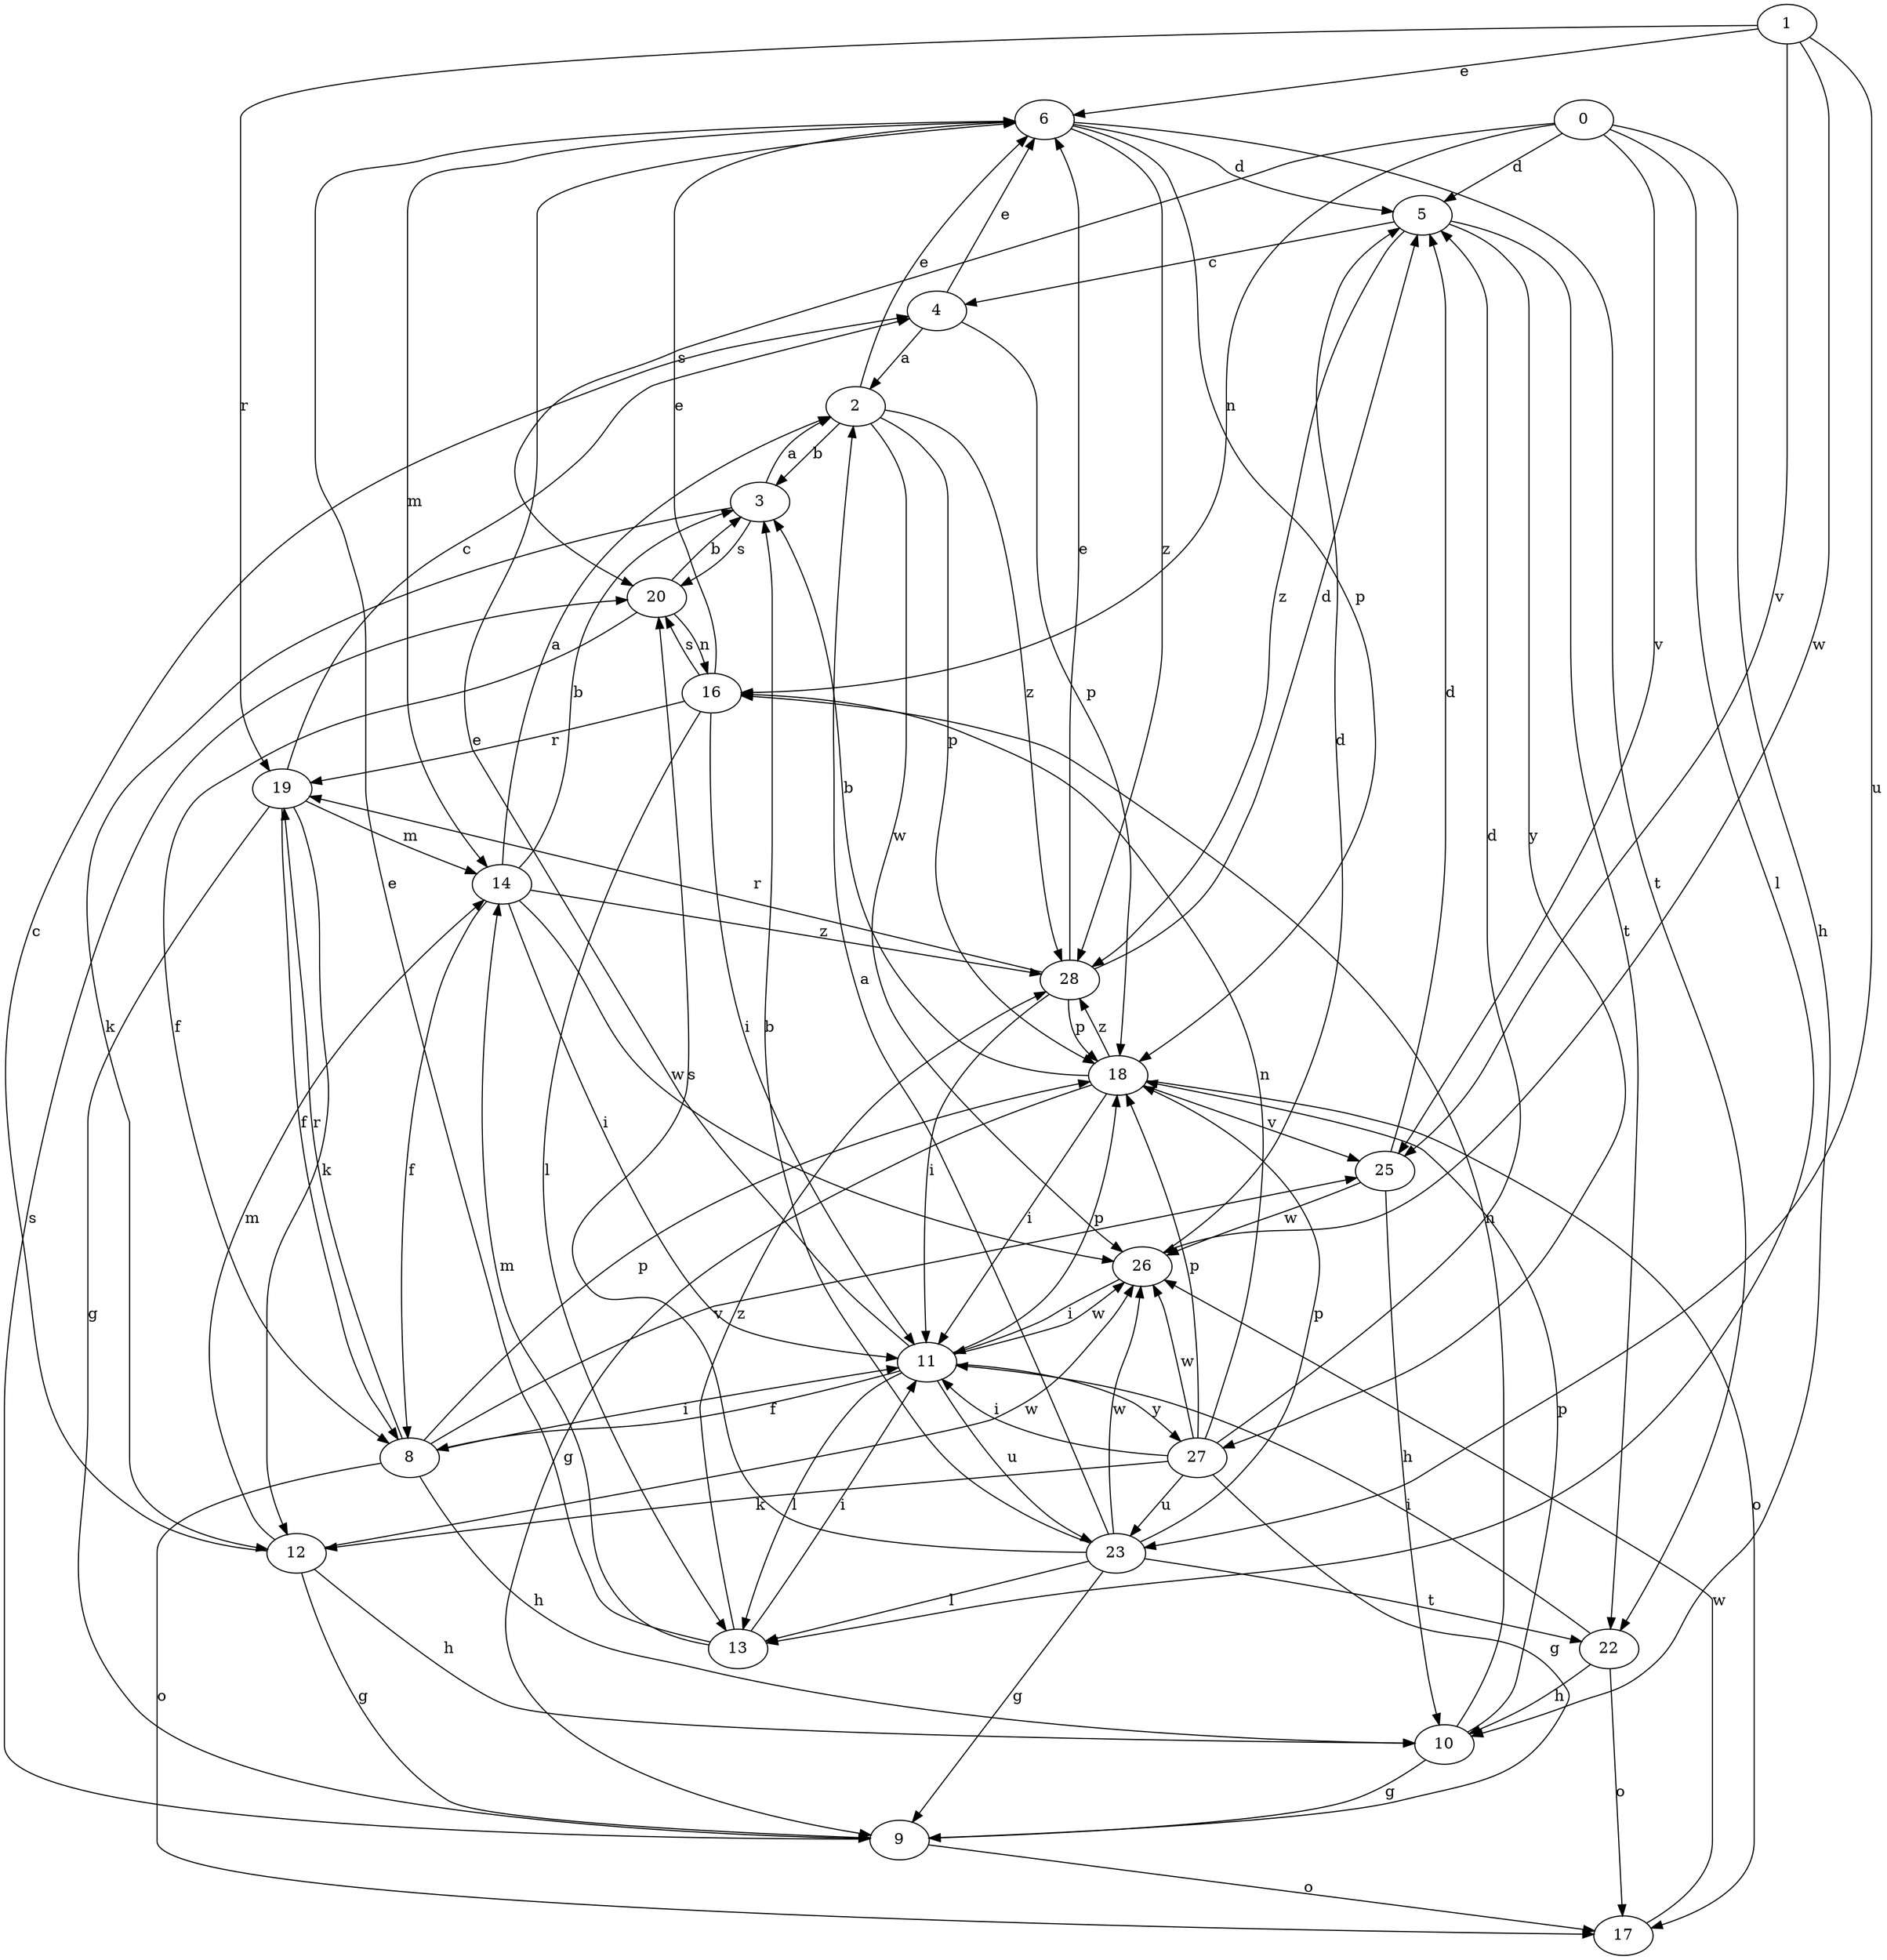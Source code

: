 strict digraph  {
1;
2;
3;
4;
5;
6;
8;
9;
0;
10;
11;
12;
13;
14;
16;
17;
18;
19;
20;
22;
23;
25;
26;
27;
28;
1 -> 6  [label=e];
1 -> 19  [label=r];
1 -> 23  [label=u];
1 -> 25  [label=v];
1 -> 26  [label=w];
2 -> 3  [label=b];
2 -> 6  [label=e];
2 -> 18  [label=p];
2 -> 26  [label=w];
2 -> 28  [label=z];
3 -> 2  [label=a];
3 -> 12  [label=k];
3 -> 20  [label=s];
4 -> 2  [label=a];
4 -> 6  [label=e];
4 -> 18  [label=p];
5 -> 4  [label=c];
5 -> 22  [label=t];
5 -> 27  [label=y];
5 -> 28  [label=z];
6 -> 5  [label=d];
6 -> 14  [label=m];
6 -> 18  [label=p];
6 -> 22  [label=t];
6 -> 28  [label=z];
8 -> 10  [label=h];
8 -> 11  [label=i];
8 -> 17  [label=o];
8 -> 18  [label=p];
8 -> 19  [label=r];
8 -> 25  [label=v];
9 -> 17  [label=o];
9 -> 20  [label=s];
0 -> 5  [label=d];
0 -> 10  [label=h];
0 -> 13  [label=l];
0 -> 16  [label=n];
0 -> 20  [label=s];
0 -> 25  [label=v];
10 -> 9  [label=g];
10 -> 16  [label=n];
10 -> 18  [label=p];
11 -> 6  [label=e];
11 -> 8  [label=f];
11 -> 13  [label=l];
11 -> 18  [label=p];
11 -> 23  [label=u];
11 -> 26  [label=w];
11 -> 27  [label=y];
12 -> 4  [label=c];
12 -> 9  [label=g];
12 -> 10  [label=h];
12 -> 14  [label=m];
12 -> 26  [label=w];
13 -> 6  [label=e];
13 -> 11  [label=i];
13 -> 14  [label=m];
13 -> 28  [label=z];
14 -> 2  [label=a];
14 -> 3  [label=b];
14 -> 8  [label=f];
14 -> 11  [label=i];
14 -> 26  [label=w];
14 -> 28  [label=z];
16 -> 6  [label=e];
16 -> 11  [label=i];
16 -> 13  [label=l];
16 -> 19  [label=r];
16 -> 20  [label=s];
17 -> 26  [label=w];
18 -> 3  [label=b];
18 -> 9  [label=g];
18 -> 11  [label=i];
18 -> 17  [label=o];
18 -> 25  [label=v];
18 -> 28  [label=z];
19 -> 4  [label=c];
19 -> 8  [label=f];
19 -> 9  [label=g];
19 -> 12  [label=k];
19 -> 14  [label=m];
20 -> 3  [label=b];
20 -> 8  [label=f];
20 -> 16  [label=n];
22 -> 10  [label=h];
22 -> 11  [label=i];
22 -> 17  [label=o];
23 -> 2  [label=a];
23 -> 3  [label=b];
23 -> 9  [label=g];
23 -> 13  [label=l];
23 -> 18  [label=p];
23 -> 20  [label=s];
23 -> 22  [label=t];
23 -> 26  [label=w];
25 -> 5  [label=d];
25 -> 10  [label=h];
25 -> 26  [label=w];
26 -> 5  [label=d];
26 -> 11  [label=i];
27 -> 5  [label=d];
27 -> 9  [label=g];
27 -> 11  [label=i];
27 -> 12  [label=k];
27 -> 16  [label=n];
27 -> 18  [label=p];
27 -> 23  [label=u];
27 -> 26  [label=w];
28 -> 5  [label=d];
28 -> 6  [label=e];
28 -> 11  [label=i];
28 -> 18  [label=p];
28 -> 19  [label=r];
}
